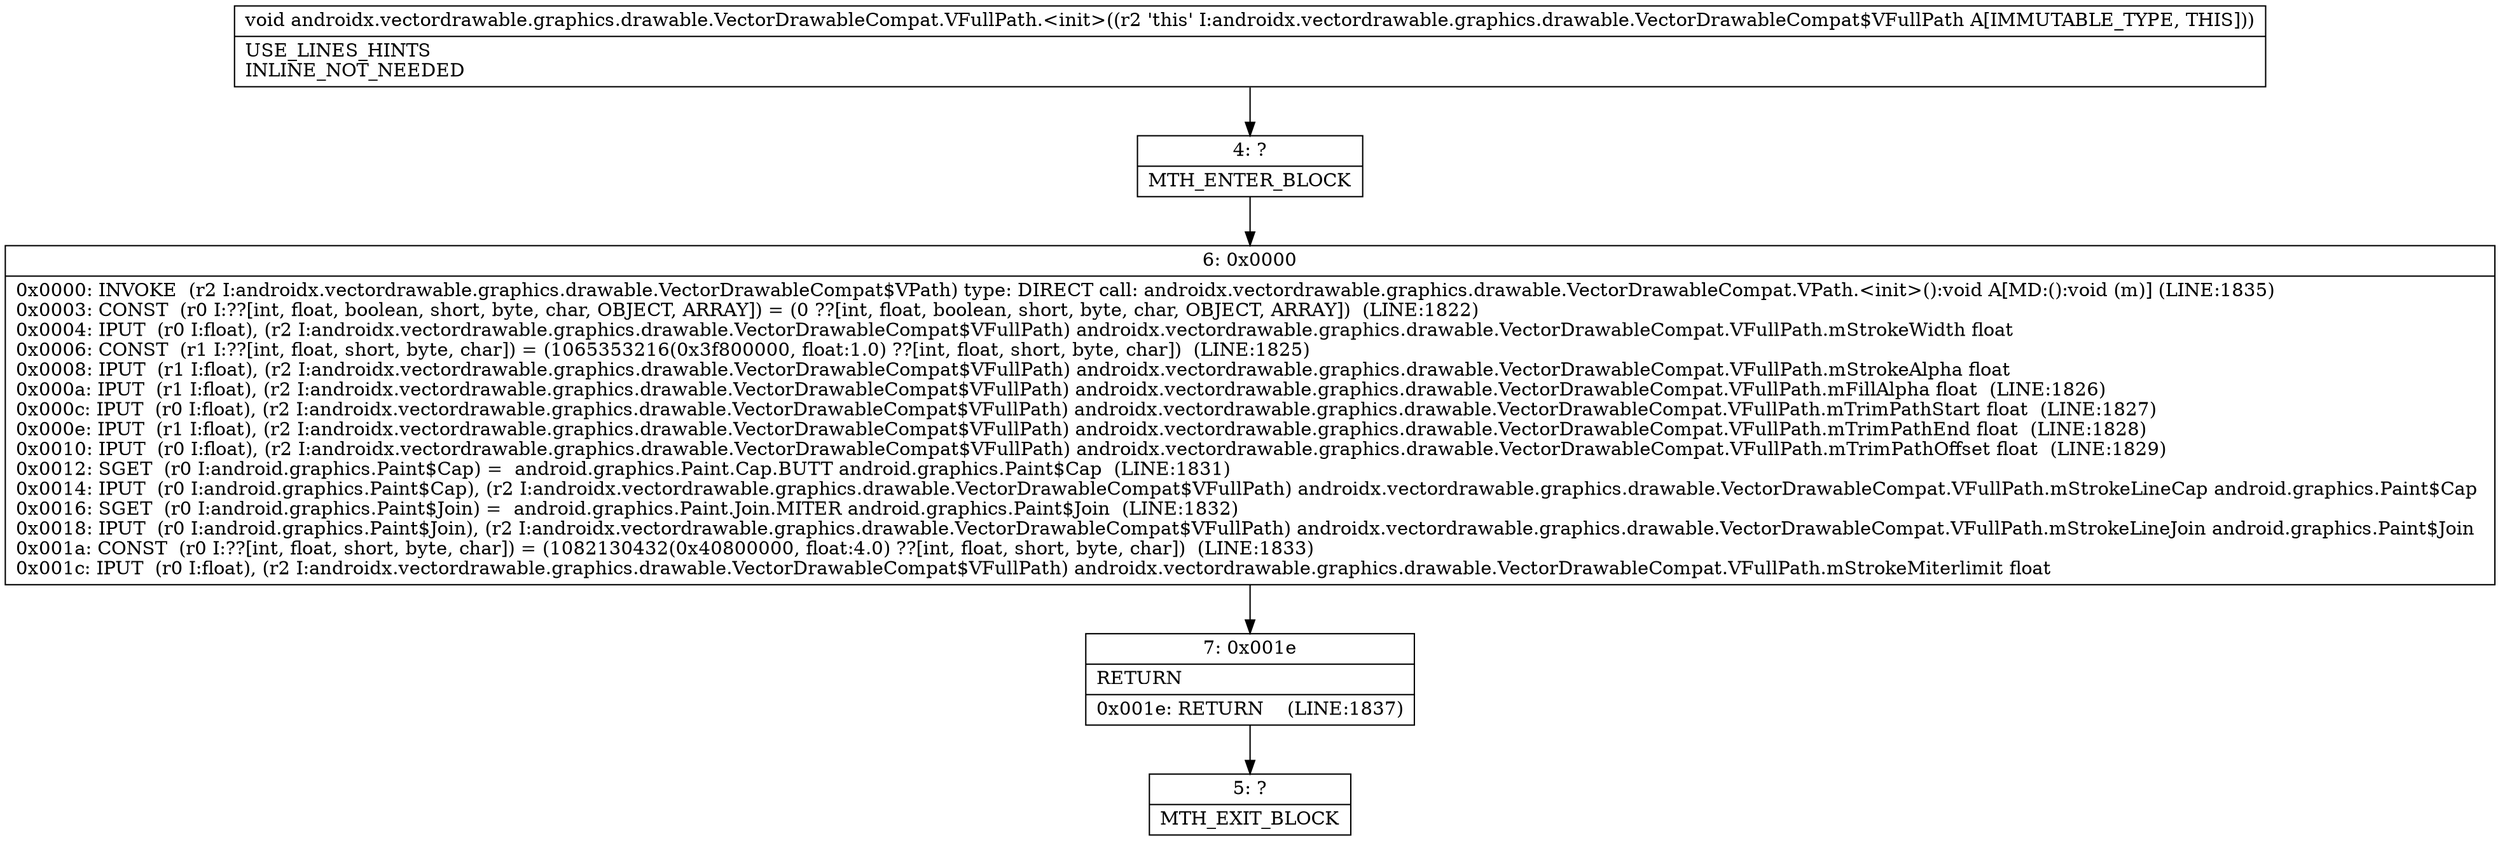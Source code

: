 digraph "CFG forandroidx.vectordrawable.graphics.drawable.VectorDrawableCompat.VFullPath.\<init\>()V" {
Node_4 [shape=record,label="{4\:\ ?|MTH_ENTER_BLOCK\l}"];
Node_6 [shape=record,label="{6\:\ 0x0000|0x0000: INVOKE  (r2 I:androidx.vectordrawable.graphics.drawable.VectorDrawableCompat$VPath) type: DIRECT call: androidx.vectordrawable.graphics.drawable.VectorDrawableCompat.VPath.\<init\>():void A[MD:():void (m)] (LINE:1835)\l0x0003: CONST  (r0 I:??[int, float, boolean, short, byte, char, OBJECT, ARRAY]) = (0 ??[int, float, boolean, short, byte, char, OBJECT, ARRAY])  (LINE:1822)\l0x0004: IPUT  (r0 I:float), (r2 I:androidx.vectordrawable.graphics.drawable.VectorDrawableCompat$VFullPath) androidx.vectordrawable.graphics.drawable.VectorDrawableCompat.VFullPath.mStrokeWidth float \l0x0006: CONST  (r1 I:??[int, float, short, byte, char]) = (1065353216(0x3f800000, float:1.0) ??[int, float, short, byte, char])  (LINE:1825)\l0x0008: IPUT  (r1 I:float), (r2 I:androidx.vectordrawable.graphics.drawable.VectorDrawableCompat$VFullPath) androidx.vectordrawable.graphics.drawable.VectorDrawableCompat.VFullPath.mStrokeAlpha float \l0x000a: IPUT  (r1 I:float), (r2 I:androidx.vectordrawable.graphics.drawable.VectorDrawableCompat$VFullPath) androidx.vectordrawable.graphics.drawable.VectorDrawableCompat.VFullPath.mFillAlpha float  (LINE:1826)\l0x000c: IPUT  (r0 I:float), (r2 I:androidx.vectordrawable.graphics.drawable.VectorDrawableCompat$VFullPath) androidx.vectordrawable.graphics.drawable.VectorDrawableCompat.VFullPath.mTrimPathStart float  (LINE:1827)\l0x000e: IPUT  (r1 I:float), (r2 I:androidx.vectordrawable.graphics.drawable.VectorDrawableCompat$VFullPath) androidx.vectordrawable.graphics.drawable.VectorDrawableCompat.VFullPath.mTrimPathEnd float  (LINE:1828)\l0x0010: IPUT  (r0 I:float), (r2 I:androidx.vectordrawable.graphics.drawable.VectorDrawableCompat$VFullPath) androidx.vectordrawable.graphics.drawable.VectorDrawableCompat.VFullPath.mTrimPathOffset float  (LINE:1829)\l0x0012: SGET  (r0 I:android.graphics.Paint$Cap) =  android.graphics.Paint.Cap.BUTT android.graphics.Paint$Cap  (LINE:1831)\l0x0014: IPUT  (r0 I:android.graphics.Paint$Cap), (r2 I:androidx.vectordrawable.graphics.drawable.VectorDrawableCompat$VFullPath) androidx.vectordrawable.graphics.drawable.VectorDrawableCompat.VFullPath.mStrokeLineCap android.graphics.Paint$Cap \l0x0016: SGET  (r0 I:android.graphics.Paint$Join) =  android.graphics.Paint.Join.MITER android.graphics.Paint$Join  (LINE:1832)\l0x0018: IPUT  (r0 I:android.graphics.Paint$Join), (r2 I:androidx.vectordrawable.graphics.drawable.VectorDrawableCompat$VFullPath) androidx.vectordrawable.graphics.drawable.VectorDrawableCompat.VFullPath.mStrokeLineJoin android.graphics.Paint$Join \l0x001a: CONST  (r0 I:??[int, float, short, byte, char]) = (1082130432(0x40800000, float:4.0) ??[int, float, short, byte, char])  (LINE:1833)\l0x001c: IPUT  (r0 I:float), (r2 I:androidx.vectordrawable.graphics.drawable.VectorDrawableCompat$VFullPath) androidx.vectordrawable.graphics.drawable.VectorDrawableCompat.VFullPath.mStrokeMiterlimit float \l}"];
Node_7 [shape=record,label="{7\:\ 0x001e|RETURN\l|0x001e: RETURN    (LINE:1837)\l}"];
Node_5 [shape=record,label="{5\:\ ?|MTH_EXIT_BLOCK\l}"];
MethodNode[shape=record,label="{void androidx.vectordrawable.graphics.drawable.VectorDrawableCompat.VFullPath.\<init\>((r2 'this' I:androidx.vectordrawable.graphics.drawable.VectorDrawableCompat$VFullPath A[IMMUTABLE_TYPE, THIS]))  | USE_LINES_HINTS\lINLINE_NOT_NEEDED\l}"];
MethodNode -> Node_4;Node_4 -> Node_6;
Node_6 -> Node_7;
Node_7 -> Node_5;
}

